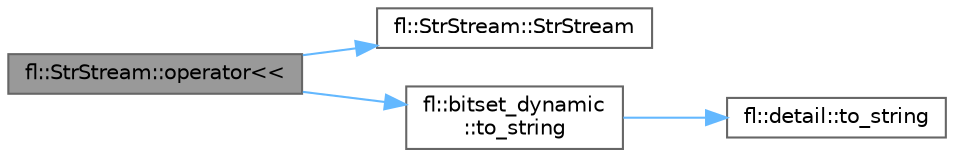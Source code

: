 digraph "fl::StrStream::operator&lt;&lt;"
{
 // INTERACTIVE_SVG=YES
 // LATEX_PDF_SIZE
  bgcolor="transparent";
  edge [fontname=Helvetica,fontsize=10,labelfontname=Helvetica,labelfontsize=10];
  node [fontname=Helvetica,fontsize=10,shape=box,height=0.2,width=0.4];
  rankdir="LR";
  Node1 [id="Node000001",label="fl::StrStream::operator\<\<",height=0.2,width=0.4,color="gray40", fillcolor="grey60", style="filled", fontcolor="black",tooltip=" "];
  Node1 -> Node2 [id="edge1_Node000001_Node000002",color="steelblue1",style="solid",tooltip=" "];
  Node2 [id="Node000002",label="fl::StrStream::StrStream",height=0.2,width=0.4,color="grey40", fillcolor="white", style="filled",URL="$d4/dc6/classfl_1_1_str_stream_ae95135cf00f346b86ad4830611bf64a2.html#ae95135cf00f346b86ad4830611bf64a2",tooltip=" "];
  Node1 -> Node3 [id="edge2_Node000001_Node000003",color="steelblue1",style="solid",tooltip=" "];
  Node3 [id="Node000003",label="fl::bitset_dynamic\l::to_string",height=0.2,width=0.4,color="grey40", fillcolor="white", style="filled",URL="$d3/d56/classfl_1_1bitset__dynamic_afa64e778f8adf1023e0ab193be763966.html#afa64e778f8adf1023e0ab193be763966",tooltip=" "];
  Node3 -> Node4 [id="edge3_Node000003_Node000004",color="steelblue1",style="solid",tooltip=" "];
  Node4 [id="Node000004",label="fl::detail::to_string",height=0.2,width=0.4,color="grey40", fillcolor="white", style="filled",URL="$df/d9e/namespacefl_1_1detail_aa878a2c7d8c38f99002cb94c3d6d3465.html#aa878a2c7d8c38f99002cb94c3d6d3465",tooltip=" "];
}

